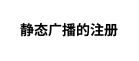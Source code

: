 @startuml
title 静态广播的注册
note
1、静态广播，它是在Android的Manifest配置文件里注册的;

2、Android在启动时，会去启动PackageManagerService服务，
这个服务会去扫描已经安装的APK，解析里面的AndroidManifest文件，
具体解析如下：
PackageParser parseBaseApplication
else if (tagName.equals("receiver")) {
//注意，此处的Activity不是四大组件里面的Activity，
//而是PackageParser的静态内部类，
//定义如下：
//public final static class Activity extends Component<ActivityIntentInfo> implements Parcelable。

                Activity a = parseActivity(owner, res, parser, flags, outError, cachedArgs,
                        true, false);
                if (a == null) {
                    mParseError = PackageManager.INSTALL_PARSE_FAILED_MANIFEST_MALFORMED;
                    return false;
                }

                hasReceiverOrder |= (a.order != 0);
                owner.receivers.add(a);

            }

解析完之后呢，咱们的静态广播就注册到PackageManagerService里面了。

3、解析完之后，我们自定义的静态广播就注册到PMS里面了，需要的时候，直接从PMS中查就行。
具体怎么查，此处略。

end note

@enduml